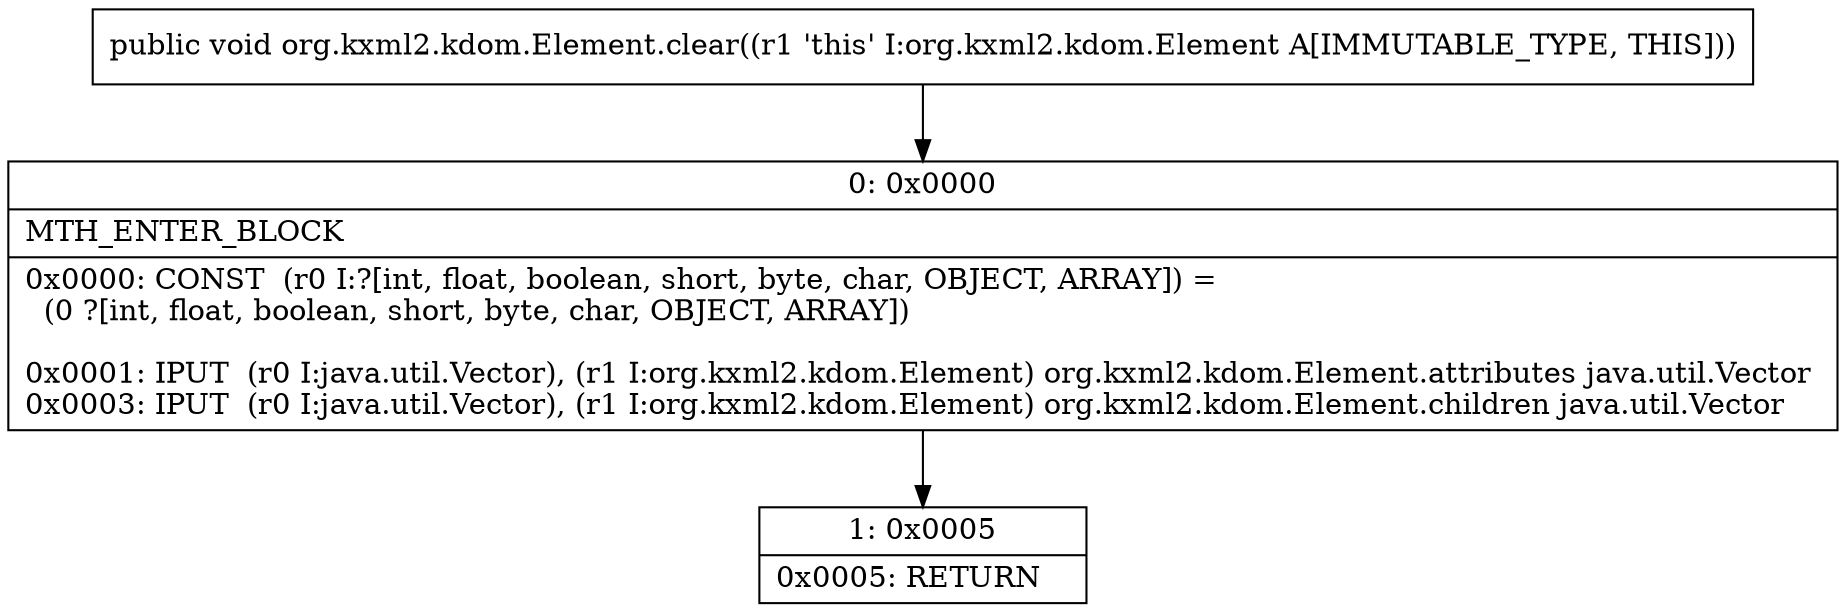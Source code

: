 digraph "CFG fororg.kxml2.kdom.Element.clear()V" {
Node_0 [shape=record,label="{0\:\ 0x0000|MTH_ENTER_BLOCK\l|0x0000: CONST  (r0 I:?[int, float, boolean, short, byte, char, OBJECT, ARRAY]) = \l  (0 ?[int, float, boolean, short, byte, char, OBJECT, ARRAY])\l \l0x0001: IPUT  (r0 I:java.util.Vector), (r1 I:org.kxml2.kdom.Element) org.kxml2.kdom.Element.attributes java.util.Vector \l0x0003: IPUT  (r0 I:java.util.Vector), (r1 I:org.kxml2.kdom.Element) org.kxml2.kdom.Element.children java.util.Vector \l}"];
Node_1 [shape=record,label="{1\:\ 0x0005|0x0005: RETURN   \l}"];
MethodNode[shape=record,label="{public void org.kxml2.kdom.Element.clear((r1 'this' I:org.kxml2.kdom.Element A[IMMUTABLE_TYPE, THIS])) }"];
MethodNode -> Node_0;
Node_0 -> Node_1;
}

